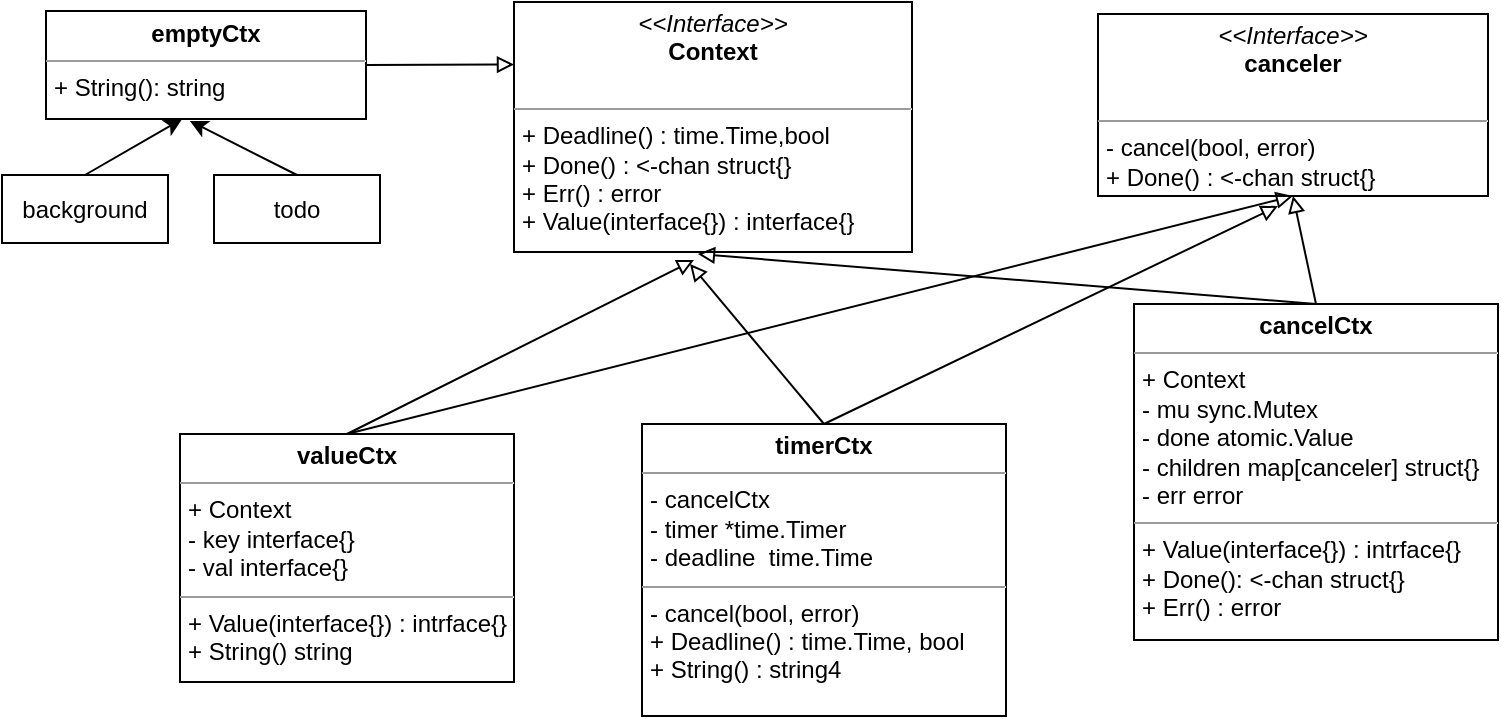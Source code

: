 <mxfile version="17.2.4" type="device"><diagram id="rDO2fyl-2eLkeCPB-U74" name="第 1 页"><mxGraphModel dx="1422" dy="857" grid="0" gridSize="10" guides="1" tooltips="1" connect="1" arrows="1" fold="1" page="1" pageScale="1" pageWidth="827" pageHeight="1169" math="0" shadow="0"><root><mxCell id="0"/><mxCell id="1" parent="0"/><mxCell id="Ve__Mj2Qw2XoCWIqEaJl-35" value="background" style="rounded=0;whiteSpace=wrap;html=1;" parent="1" vertex="1"><mxGeometry x="43" y="191.5" width="83" height="34" as="geometry"/></mxCell><mxCell id="Ve__Mj2Qw2XoCWIqEaJl-36" value="todo" style="rounded=0;whiteSpace=wrap;html=1;" parent="1" vertex="1"><mxGeometry x="149" y="191.5" width="83" height="34" as="geometry"/></mxCell><mxCell id="Ve__Mj2Qw2XoCWIqEaJl-39" value="" style="endArrow=classic;html=1;rounded=0;entryX=0.468;entryY=1.094;entryDx=0;entryDy=0;entryPerimeter=0;exitX=0.5;exitY=0;exitDx=0;exitDy=0;" parent="1" source="Ve__Mj2Qw2XoCWIqEaJl-35" edge="1"><mxGeometry width="50" height="50" relative="1" as="geometry"><mxPoint x="320" y="249.5" as="sourcePoint"/><mxPoint x="133.048" y="163.508" as="targetPoint"/></mxGeometry></mxCell><mxCell id="Ve__Mj2Qw2XoCWIqEaJl-40" value="" style="endArrow=classic;html=1;rounded=0;entryX=0.489;entryY=1.125;entryDx=0;entryDy=0;entryPerimeter=0;exitX=0.5;exitY=0;exitDx=0;exitDy=0;" parent="1" source="Ve__Mj2Qw2XoCWIqEaJl-36" edge="1"><mxGeometry width="50" height="50" relative="1" as="geometry"><mxPoint x="320" y="249.5" as="sourcePoint"/><mxPoint x="136.954" y="164.5" as="targetPoint"/></mxGeometry></mxCell><mxCell id="Ve__Mj2Qw2XoCWIqEaJl-44" value="&lt;p style=&quot;margin: 0px ; margin-top: 4px ; text-align: center&quot;&gt;&lt;i&gt;&amp;lt;&amp;lt;Interface&amp;gt;&amp;gt;&lt;/i&gt;&lt;br&gt;&lt;b&gt;Context&lt;/b&gt;&lt;/p&gt;&lt;p style=&quot;margin: 0px ; margin-left: 4px&quot;&gt;&lt;br&gt;&lt;/p&gt;&lt;hr size=&quot;1&quot;&gt;&lt;p style=&quot;margin: 0px ; margin-left: 4px&quot;&gt;+ Deadline() : time.Time,bool&lt;br style=&quot;padding: 0px ; margin: 0px&quot;&gt;+ Done() : &amp;lt;-chan struct{}&lt;br style=&quot;padding: 0px ; margin: 0px&quot;&gt;+ Err() : error&lt;br style=&quot;padding: 0px ; margin: 0px&quot;&gt;+ Value(interface{}) : interface{}&amp;nbsp;&lt;br&gt;&lt;/p&gt;" style="verticalAlign=top;align=left;overflow=fill;fontSize=12;fontFamily=Helvetica;html=1;" parent="1" vertex="1"><mxGeometry x="299" y="105" width="199" height="125" as="geometry"/></mxCell><mxCell id="Ve__Mj2Qw2XoCWIqEaJl-45" value="&lt;p style=&quot;margin: 0px ; margin-top: 4px ; text-align: center&quot;&gt;&lt;i&gt;&amp;lt;&amp;lt;Interface&amp;gt;&amp;gt;&lt;/i&gt;&lt;br&gt;&lt;b&gt;canceler&lt;/b&gt;&lt;/p&gt;&lt;p style=&quot;margin: 0px ; margin-left: 4px&quot;&gt;&lt;br&gt;&lt;/p&gt;&lt;hr size=&quot;1&quot;&gt;&lt;p style=&quot;margin: 0px ; margin-left: 4px&quot;&gt;- cancel(bool, error)&lt;br style=&quot;padding: 0px ; margin: 0px&quot;&gt;+ Done() : &amp;lt;-chan struct{}&lt;br&gt;&lt;/p&gt;" style="verticalAlign=top;align=left;overflow=fill;fontSize=12;fontFamily=Helvetica;html=1;" parent="1" vertex="1"><mxGeometry x="591" y="111" width="195" height="91" as="geometry"/></mxCell><mxCell id="Ve__Mj2Qw2XoCWIqEaJl-50" value="&lt;p style=&quot;margin: 0px ; margin-top: 4px ; text-align: center&quot;&gt;&lt;span style=&quot;font-weight: 700&quot;&gt;emptyCtx&lt;/span&gt;&lt;/p&gt;&lt;hr size=&quot;1&quot;&gt;&lt;p style=&quot;margin: 0px ; margin-left: 4px&quot;&gt;+ String(): string&lt;br&gt;&lt;/p&gt;" style="verticalAlign=top;align=left;overflow=fill;fontSize=12;fontFamily=Helvetica;html=1;" parent="1" vertex="1"><mxGeometry x="65" y="109.5" width="160" height="54" as="geometry"/></mxCell><mxCell id="Ve__Mj2Qw2XoCWIqEaJl-51" value="&lt;p style=&quot;margin: 0px ; margin-top: 4px ; text-align: center&quot;&gt;&lt;b&gt;cancelCtx&lt;/b&gt;&lt;/p&gt;&lt;hr size=&quot;1&quot;&gt;&lt;p style=&quot;margin: 0px ; margin-left: 4px&quot;&gt;+ Context&lt;/p&gt;&lt;p style=&quot;margin: 0px ; margin-left: 4px&quot;&gt;- mu sync.Mutex&lt;/p&gt;&lt;p style=&quot;margin: 0px ; margin-left: 4px&quot;&gt;- done atomic.Value&lt;/p&gt;&lt;p style=&quot;margin: 0px ; margin-left: 4px&quot;&gt;- children map[canceler] struct{}&lt;/p&gt;&lt;p style=&quot;margin: 0px ; margin-left: 4px&quot;&gt;- err error&lt;/p&gt;&lt;hr size=&quot;1&quot;&gt;&lt;p style=&quot;margin: 0px ; margin-left: 4px&quot;&gt;+ Value(interface{}) : intrface{}&lt;/p&gt;&lt;p style=&quot;margin: 0px ; margin-left: 4px&quot;&gt;+ Done(): &amp;lt;-chan struct{}&lt;/p&gt;&lt;p style=&quot;margin: 0px ; margin-left: 4px&quot;&gt;+ Err() : error&lt;/p&gt;" style="verticalAlign=top;align=left;overflow=fill;fontSize=12;fontFamily=Helvetica;html=1;" parent="1" vertex="1"><mxGeometry x="609" y="256" width="182" height="168" as="geometry"/></mxCell><mxCell id="Ve__Mj2Qw2XoCWIqEaJl-52" value="" style="endArrow=block;html=1;rounded=0;exitX=0.5;exitY=0;exitDx=0;exitDy=0;entryX=0.462;entryY=1.008;entryDx=0;entryDy=0;entryPerimeter=0;endFill=0;" parent="1" source="Ve__Mj2Qw2XoCWIqEaJl-51" target="Ve__Mj2Qw2XoCWIqEaJl-44" edge="1"><mxGeometry width="50" height="50" relative="1" as="geometry"><mxPoint x="496" y="471" as="sourcePoint"/><mxPoint x="546" y="421" as="targetPoint"/></mxGeometry></mxCell><mxCell id="Ve__Mj2Qw2XoCWIqEaJl-53" value="" style="endArrow=block;html=1;rounded=0;entryX=0.5;entryY=1;entryDx=0;entryDy=0;exitX=0.5;exitY=0;exitDx=0;exitDy=0;endFill=0;" parent="1" source="Ve__Mj2Qw2XoCWIqEaJl-51" target="Ve__Mj2Qw2XoCWIqEaJl-45" edge="1"><mxGeometry width="50" height="50" relative="1" as="geometry"><mxPoint x="717" y="242" as="sourcePoint"/><mxPoint x="546" y="421" as="targetPoint"/></mxGeometry></mxCell><mxCell id="Ve__Mj2Qw2XoCWIqEaJl-56" value="&lt;p style=&quot;margin: 0px ; margin-top: 4px ; text-align: center&quot;&gt;&lt;b&gt;timerCtx&lt;/b&gt;&lt;/p&gt;&lt;hr size=&quot;1&quot;&gt;&lt;p style=&quot;margin: 0px ; margin-left: 4px&quot;&gt;- cancelCtx&lt;/p&gt;&lt;p style=&quot;margin: 0px ; margin-left: 4px&quot;&gt;- timer *time.Timer&lt;/p&gt;&lt;p style=&quot;margin: 0px ; margin-left: 4px&quot;&gt;- deadline&amp;nbsp; time.Time&lt;/p&gt;&lt;hr size=&quot;1&quot;&gt;&lt;p style=&quot;margin: 0px ; margin-left: 4px&quot;&gt;- cancel(bool, error)&lt;/p&gt;&lt;p style=&quot;margin: 0px ; margin-left: 4px&quot;&gt;+ Deadline() : time.Time, bool&lt;/p&gt;&lt;p style=&quot;margin: 0px ; margin-left: 4px&quot;&gt;+ String() : string4&lt;/p&gt;" style="verticalAlign=top;align=left;overflow=fill;fontSize=12;fontFamily=Helvetica;html=1;" parent="1" vertex="1"><mxGeometry x="363" y="316" width="182" height="146" as="geometry"/></mxCell><mxCell id="Ve__Mj2Qw2XoCWIqEaJl-58" value="" style="endArrow=block;html=1;rounded=0;exitX=0.5;exitY=0;exitDx=0;exitDy=0;endFill=0;" parent="1" source="Ve__Mj2Qw2XoCWIqEaJl-59" edge="1"><mxGeometry width="50" height="50" relative="1" as="geometry"><mxPoint x="489.5" y="281" as="sourcePoint"/><mxPoint x="389" y="234" as="targetPoint"/></mxGeometry></mxCell><mxCell id="Ve__Mj2Qw2XoCWIqEaJl-59" value="&lt;p style=&quot;margin: 0px ; margin-top: 4px ; text-align: center&quot;&gt;&lt;b&gt;valueCtx&lt;/b&gt;&lt;/p&gt;&lt;hr size=&quot;1&quot;&gt;&lt;p style=&quot;margin: 0px ; margin-left: 4px&quot;&gt;+ Context&lt;/p&gt;&lt;p style=&quot;margin: 0px ; margin-left: 4px&quot;&gt;- key interface{}&lt;/p&gt;&lt;p style=&quot;margin: 0px ; margin-left: 4px&quot;&gt;- val interface{}&lt;/p&gt;&lt;hr size=&quot;1&quot;&gt;&lt;p style=&quot;margin: 0px ; margin-left: 4px&quot;&gt;+ Value(interface{}) : intrface{}&lt;/p&gt;&lt;p style=&quot;margin: 0px ; margin-left: 4px&quot;&gt;+ String() string&lt;/p&gt;" style="verticalAlign=top;align=left;overflow=fill;fontSize=12;fontFamily=Helvetica;html=1;" parent="1" vertex="1"><mxGeometry x="132" y="321" width="167" height="124" as="geometry"/></mxCell><mxCell id="ilNPG8rkOK-mt7b5PGYq-1" value="" style="endArrow=block;html=1;rounded=0;entryX=0;entryY=0.25;entryDx=0;entryDy=0;exitX=1;exitY=0.5;exitDx=0;exitDy=0;endFill=0;" edge="1" parent="1" source="Ve__Mj2Qw2XoCWIqEaJl-50" target="Ve__Mj2Qw2XoCWIqEaJl-44"><mxGeometry width="50" height="50" relative="1" as="geometry"><mxPoint x="233" y="146" as="sourcePoint"/><mxPoint x="283" y="96" as="targetPoint"/></mxGeometry></mxCell><mxCell id="ilNPG8rkOK-mt7b5PGYq-2" value="" style="endArrow=block;html=1;rounded=0;exitX=0.5;exitY=0;exitDx=0;exitDy=0;entryX=0.5;entryY=1;entryDx=0;entryDy=0;endFill=0;" edge="1" parent="1" source="Ve__Mj2Qw2XoCWIqEaJl-59" target="Ve__Mj2Qw2XoCWIqEaJl-45"><mxGeometry width="50" height="50" relative="1" as="geometry"><mxPoint x="710" y="266" as="sourcePoint"/><mxPoint x="400.938" y="241" as="targetPoint"/></mxGeometry></mxCell><mxCell id="ilNPG8rkOK-mt7b5PGYq-3" value="" style="endArrow=block;html=1;rounded=0;exitX=0.5;exitY=0;exitDx=0;exitDy=0;entryX=0.462;entryY=1.008;entryDx=0;entryDy=0;entryPerimeter=0;endFill=0;" edge="1" parent="1" source="Ve__Mj2Qw2XoCWIqEaJl-56"><mxGeometry width="50" height="50" relative="1" as="geometry"><mxPoint x="696.06" y="261" as="sourcePoint"/><mxPoint x="386.998" y="236" as="targetPoint"/></mxGeometry></mxCell><mxCell id="ilNPG8rkOK-mt7b5PGYq-4" value="" style="endArrow=block;html=1;rounded=0;exitX=0.5;exitY=0;exitDx=0;exitDy=0;endFill=0;" edge="1" parent="1" source="Ve__Mj2Qw2XoCWIqEaJl-56"><mxGeometry width="50" height="50" relative="1" as="geometry"><mxPoint x="538" y="331" as="sourcePoint"/><mxPoint x="681" y="207" as="targetPoint"/></mxGeometry></mxCell></root></mxGraphModel></diagram></mxfile>